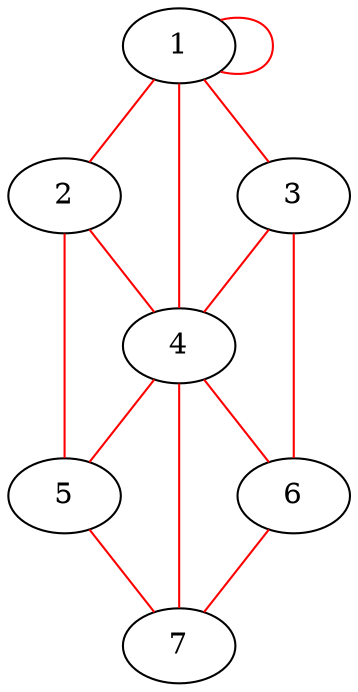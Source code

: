 digraph g {
edge [dir=none color=red]
1 -> 2
1 -> 3
1 -> 4
1 -> 1
2 -> 5
2 -> 4
3 -> 6
3 -> 4
4 -> 5
4 -> 7
4 -> 6
5 -> 7
6 -> 7
}
